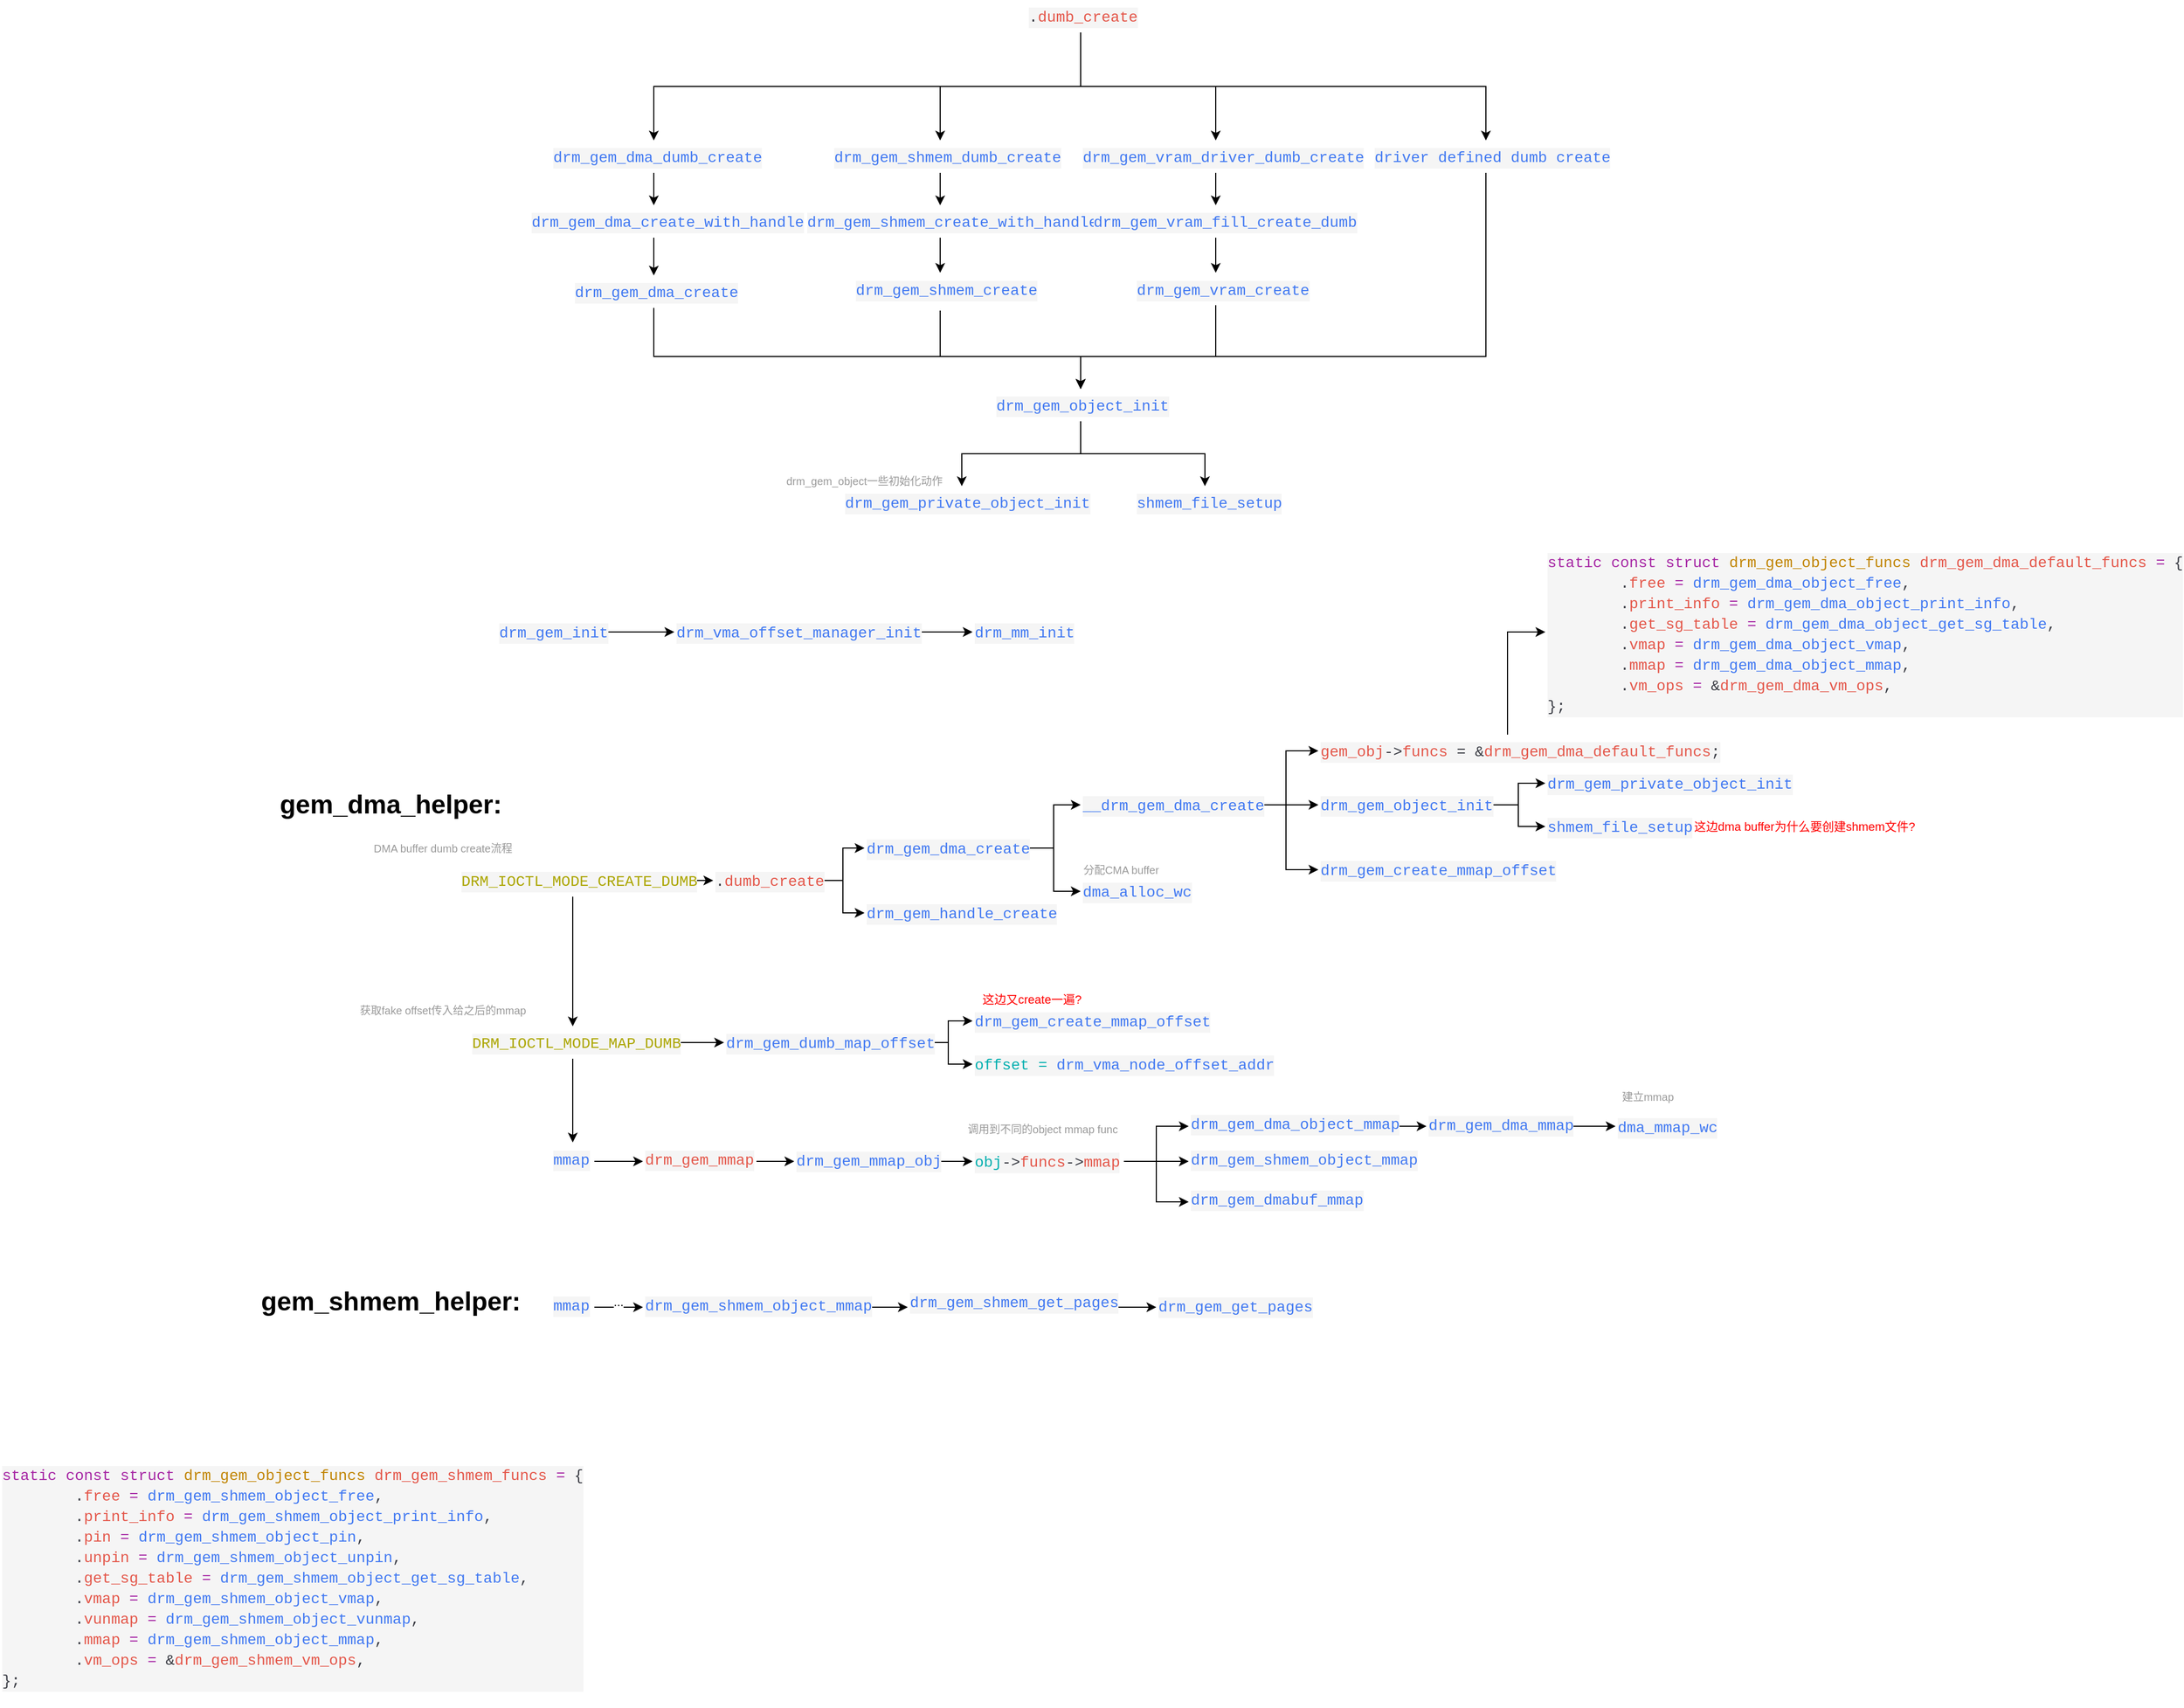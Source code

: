 <mxfile version="25.0.3">
  <diagram name="Page-1" id="AEgjjvO949h8U1DsjeQs">
    <mxGraphModel dx="2079" dy="1802" grid="1" gridSize="10" guides="1" tooltips="1" connect="1" arrows="1" fold="1" page="1" pageScale="1" pageWidth="827" pageHeight="1169" math="0" shadow="0">
      <root>
        <mxCell id="0" />
        <mxCell id="1" parent="0" />
        <mxCell id="wKVGD-c93seen6UMFnr9-6" style="edgeStyle=orthogonalEdgeStyle;rounded=0;orthogonalLoop=1;jettySize=auto;html=1;exitX=0.5;exitY=1;exitDx=0;exitDy=0;entryX=0.5;entryY=0;entryDx=0;entryDy=0;" parent="1" source="wKVGD-c93seen6UMFnr9-2" target="wKVGD-c93seen6UMFnr9-4" edge="1">
          <mxGeometry relative="1" as="geometry" />
        </mxCell>
        <mxCell id="wKVGD-c93seen6UMFnr9-8" style="edgeStyle=orthogonalEdgeStyle;rounded=0;orthogonalLoop=1;jettySize=auto;html=1;exitX=0.5;exitY=1;exitDx=0;exitDy=0;entryX=0.5;entryY=0;entryDx=0;entryDy=0;" parent="1" source="wKVGD-c93seen6UMFnr9-2" target="wKVGD-c93seen6UMFnr9-7" edge="1">
          <mxGeometry relative="1" as="geometry" />
        </mxCell>
        <mxCell id="wKVGD-c93seen6UMFnr9-2" value="&lt;div style=&quot;color: #383a42;background-color: #f5f5f5;font-family: Consolas, &#39;Courier New&#39;, monospace;font-weight: normal;font-size: 14px;line-height: 19px;white-space: pre;&quot;&gt;&lt;div&gt;&lt;span style=&quot;color: #4078f2;&quot;&gt;drm_gem_object_init&lt;/span&gt;&lt;/div&gt;&lt;/div&gt;" style="text;whiteSpace=wrap;html=1;" parent="1" vertex="1">
          <mxGeometry x="510" y="-150" width="160" height="30" as="geometry" />
        </mxCell>
        <mxCell id="wKVGD-c93seen6UMFnr9-4" value="&lt;div style=&quot;color: #383a42;background-color: #f5f5f5;font-family: Consolas, &#39;Courier New&#39;, monospace;font-weight: normal;font-size: 14px;line-height: 19px;white-space: pre;&quot;&gt;&lt;div&gt;&lt;span style=&quot;color: #4078f2;&quot;&gt;drm_gem_private_object_init&lt;/span&gt;&lt;/div&gt;&lt;/div&gt;" style="text;whiteSpace=wrap;html=1;" parent="1" vertex="1">
          <mxGeometry x="370" y="-60" width="220" height="30" as="geometry" />
        </mxCell>
        <mxCell id="wKVGD-c93seen6UMFnr9-5" value="&lt;font color=&quot;#999999&quot; style=&quot;font-size: 10px;&quot;&gt;drm_gem_object一些初始化动作&lt;/font&gt;" style="text;html=1;align=center;verticalAlign=middle;whiteSpace=wrap;rounded=0;" parent="1" vertex="1">
          <mxGeometry x="300" y="-80" width="180" height="30" as="geometry" />
        </mxCell>
        <mxCell id="wKVGD-c93seen6UMFnr9-7" value="&lt;div style=&quot;color: #383a42;background-color: #f5f5f5;font-family: Consolas, &#39;Courier New&#39;, monospace;font-weight: normal;font-size: 14px;line-height: 19px;white-space: pre;&quot;&gt;&lt;div&gt;&lt;span style=&quot;color: #4078f2;&quot;&gt;shmem_file_setup&lt;/span&gt;&lt;/div&gt;&lt;/div&gt;" style="text;whiteSpace=wrap;html=1;" parent="1" vertex="1">
          <mxGeometry x="640" y="-60" width="130" height="30" as="geometry" />
        </mxCell>
        <mxCell id="wKVGD-c93seen6UMFnr9-26" style="edgeStyle=orthogonalEdgeStyle;rounded=0;orthogonalLoop=1;jettySize=auto;html=1;exitX=0.5;exitY=1;exitDx=0;exitDy=0;entryX=0.5;entryY=0;entryDx=0;entryDy=0;" parent="1" source="wKVGD-c93seen6UMFnr9-9" target="wKVGD-c93seen6UMFnr9-10" edge="1">
          <mxGeometry relative="1" as="geometry" />
        </mxCell>
        <mxCell id="wKVGD-c93seen6UMFnr9-51" style="edgeStyle=orthogonalEdgeStyle;rounded=0;orthogonalLoop=1;jettySize=auto;html=1;exitX=0.5;exitY=1;exitDx=0;exitDy=0;entryX=0.5;entryY=0;entryDx=0;entryDy=0;" parent="1" source="wKVGD-c93seen6UMFnr9-9" target="wKVGD-c93seen6UMFnr9-49" edge="1">
          <mxGeometry relative="1" as="geometry" />
        </mxCell>
        <mxCell id="wKVGD-c93seen6UMFnr9-57" style="edgeStyle=orthogonalEdgeStyle;rounded=0;orthogonalLoop=1;jettySize=auto;html=1;exitX=0.5;exitY=1;exitDx=0;exitDy=0;entryX=0.5;entryY=0;entryDx=0;entryDy=0;" parent="1" source="wKVGD-c93seen6UMFnr9-9" target="wKVGD-c93seen6UMFnr9-53" edge="1">
          <mxGeometry relative="1" as="geometry" />
        </mxCell>
        <mxCell id="wKVGD-c93seen6UMFnr9-58" style="edgeStyle=orthogonalEdgeStyle;rounded=0;orthogonalLoop=1;jettySize=auto;html=1;exitX=0.5;exitY=1;exitDx=0;exitDy=0;entryX=0.5;entryY=0;entryDx=0;entryDy=0;" parent="1" source="wKVGD-c93seen6UMFnr9-9" target="wKVGD-c93seen6UMFnr9-36" edge="1">
          <mxGeometry relative="1" as="geometry" />
        </mxCell>
        <mxCell id="wKVGD-c93seen6UMFnr9-9" value="&lt;div style=&quot;color: #383a42;background-color: #f5f5f5;font-family: Consolas, &#39;Courier New&#39;, monospace;font-weight: normal;font-size: 14px;line-height: 19px;white-space: pre;&quot;&gt;&lt;div style=&quot;line-height: 19px;&quot;&gt;.&lt;span style=&quot;color: #e45649;&quot;&gt;dumb_create&lt;/span&gt;&lt;/div&gt;&lt;/div&gt;" style="text;whiteSpace=wrap;html=1;" parent="1" vertex="1">
          <mxGeometry x="540" y="-510" width="100" height="30" as="geometry" />
        </mxCell>
        <mxCell id="wKVGD-c93seen6UMFnr9-44" value="" style="edgeStyle=orthogonalEdgeStyle;rounded=0;orthogonalLoop=1;jettySize=auto;html=1;" parent="1" source="wKVGD-c93seen6UMFnr9-10" target="wKVGD-c93seen6UMFnr9-14" edge="1">
          <mxGeometry relative="1" as="geometry" />
        </mxCell>
        <mxCell id="wKVGD-c93seen6UMFnr9-10" value="&lt;div style=&quot;color: #383a42;background-color: #f5f5f5;font-family: Consolas, &#39;Courier New&#39;, monospace;font-weight: normal;font-size: 14px;line-height: 19px;white-space: pre;&quot;&gt;&lt;div style=&quot;line-height: 19px;&quot;&gt;&lt;span style=&quot;color: #4078f2;&quot;&gt;drm_gem_dma_dumb_create&lt;/span&gt;&lt;/div&gt;&lt;/div&gt;" style="text;whiteSpace=wrap;html=1;" parent="1" vertex="1">
          <mxGeometry x="100" y="-380" width="190" height="30" as="geometry" />
        </mxCell>
        <mxCell id="wKVGD-c93seen6UMFnr9-65" style="edgeStyle=orthogonalEdgeStyle;rounded=0;orthogonalLoop=1;jettySize=auto;html=1;exitX=0.5;exitY=1;exitDx=0;exitDy=0;entryX=0.5;entryY=0;entryDx=0;entryDy=0;" parent="1" source="wKVGD-c93seen6UMFnr9-12" target="wKVGD-c93seen6UMFnr9-2" edge="1">
          <mxGeometry relative="1" as="geometry">
            <Array as="points">
              <mxPoint x="195" y="-180" />
              <mxPoint x="590" y="-180" />
            </Array>
          </mxGeometry>
        </mxCell>
        <mxCell id="wKVGD-c93seen6UMFnr9-12" value="&lt;div style=&quot;color: #383a42;background-color: #f5f5f5;font-family: Consolas, &#39;Courier New&#39;, monospace;font-weight: normal;font-size: 14px;line-height: 19px;white-space: pre;&quot;&gt;&lt;div&gt;&lt;span style=&quot;color: #4078f2;&quot;&gt;drm_gem_dma_create&lt;/span&gt;&lt;/div&gt;&lt;/div&gt;" style="text;whiteSpace=wrap;html=1;" parent="1" vertex="1">
          <mxGeometry x="120" y="-255" width="150" height="30" as="geometry" />
        </mxCell>
        <mxCell id="wKVGD-c93seen6UMFnr9-15" style="edgeStyle=orthogonalEdgeStyle;rounded=0;orthogonalLoop=1;jettySize=auto;html=1;exitX=0.5;exitY=1;exitDx=0;exitDy=0;entryX=0.5;entryY=0;entryDx=0;entryDy=0;" parent="1" source="wKVGD-c93seen6UMFnr9-14" target="wKVGD-c93seen6UMFnr9-12" edge="1">
          <mxGeometry relative="1" as="geometry" />
        </mxCell>
        <mxCell id="wKVGD-c93seen6UMFnr9-14" value="&lt;div style=&quot;color: #383a42;background-color: #f5f5f5;font-family: Consolas, &#39;Courier New&#39;, monospace;font-weight: normal;font-size: 14px;line-height: 19px;white-space: pre;&quot;&gt;&lt;div&gt;&lt;span style=&quot;color: #4078f2;&quot;&gt;drm_gem_dma_create_with_handle&lt;/span&gt;&lt;/div&gt;&lt;/div&gt;" style="text;whiteSpace=wrap;html=1;" parent="1" vertex="1">
          <mxGeometry x="80" y="-320" width="230" height="30" as="geometry" />
        </mxCell>
        <mxCell id="wKVGD-c93seen6UMFnr9-64" style="edgeStyle=orthogonalEdgeStyle;rounded=0;orthogonalLoop=1;jettySize=auto;html=1;exitX=0.5;exitY=1;exitDx=0;exitDy=0;entryX=0.5;entryY=0;entryDx=0;entryDy=0;" parent="1" source="wKVGD-c93seen6UMFnr9-31" target="wKVGD-c93seen6UMFnr9-2" edge="1">
          <mxGeometry relative="1" as="geometry">
            <Array as="points">
              <mxPoint x="715" y="-180" />
              <mxPoint x="590" y="-180" />
            </Array>
          </mxGeometry>
        </mxCell>
        <mxCell id="wKVGD-c93seen6UMFnr9-31" value="&lt;div style=&quot;color: #383a42;background-color: #f5f5f5;font-family: Consolas, &#39;Courier New&#39;, monospace;font-weight: normal;font-size: 14px;line-height: 19px;white-space: pre;&quot;&gt;&lt;div&gt;&lt;span style=&quot;color: #4078f2;&quot;&gt;drm_gem_vram_create&lt;/span&gt;&lt;/div&gt;&lt;/div&gt;" style="text;whiteSpace=wrap;html=1;" parent="1" vertex="1">
          <mxGeometry x="640" y="-257.5" width="150" height="30" as="geometry" />
        </mxCell>
        <mxCell id="wKVGD-c93seen6UMFnr9-37" style="edgeStyle=orthogonalEdgeStyle;rounded=0;orthogonalLoop=1;jettySize=auto;html=1;exitX=0.5;exitY=1;exitDx=0;exitDy=0;entryX=0.5;entryY=0;entryDx=0;entryDy=0;" parent="1" source="wKVGD-c93seen6UMFnr9-36" target="wKVGD-c93seen6UMFnr9-2" edge="1">
          <mxGeometry relative="1" as="geometry">
            <Array as="points">
              <mxPoint x="965" y="-180" />
              <mxPoint x="590" y="-180" />
              <mxPoint x="590" y="-150" />
            </Array>
          </mxGeometry>
        </mxCell>
        <mxCell id="wKVGD-c93seen6UMFnr9-36" value="&lt;div style=&quot;color: #383a42;background-color: #f5f5f5;font-family: Consolas, &#39;Courier New&#39;, monospace;font-weight: normal;font-size: 14px;line-height: 19px;white-space: pre;&quot;&gt;&lt;div&gt;&lt;span style=&quot;color: #4078f2;&quot;&gt;driver defined dumb create&lt;/span&gt;&lt;/div&gt;&lt;/div&gt;" style="text;whiteSpace=wrap;html=1;" parent="1" vertex="1">
          <mxGeometry x="860" y="-380" width="210" height="30" as="geometry" />
        </mxCell>
        <mxCell id="wKVGD-c93seen6UMFnr9-61" style="edgeStyle=orthogonalEdgeStyle;rounded=0;orthogonalLoop=1;jettySize=auto;html=1;exitX=0.5;exitY=1;exitDx=0;exitDy=0;entryX=0.5;entryY=0;entryDx=0;entryDy=0;" parent="1" source="wKVGD-c93seen6UMFnr9-38" target="wKVGD-c93seen6UMFnr9-2" edge="1">
          <mxGeometry relative="1" as="geometry">
            <Array as="points">
              <mxPoint x="460" y="-180" />
              <mxPoint x="590" y="-180" />
            </Array>
          </mxGeometry>
        </mxCell>
        <mxCell id="wKVGD-c93seen6UMFnr9-38" value="&lt;div style=&quot;color: #383a42;background-color: #f5f5f5;font-family: Consolas, &#39;Courier New&#39;, monospace;font-weight: normal;font-size: 14px;line-height: 19px;white-space: pre;&quot;&gt;&lt;div&gt;&lt;span style=&quot;color: #4078f2;&quot;&gt;drm_gem_shmem_create&lt;/span&gt;&lt;/div&gt;&lt;/div&gt;" style="text;whiteSpace=wrap;html=1;" parent="1" vertex="1">
          <mxGeometry x="380" y="-257.5" width="160" height="35" as="geometry" />
        </mxCell>
        <mxCell id="wKVGD-c93seen6UMFnr9-45" value="" style="edgeStyle=orthogonalEdgeStyle;rounded=0;orthogonalLoop=1;jettySize=auto;html=1;" parent="1" source="wKVGD-c93seen6UMFnr9-40" target="wKVGD-c93seen6UMFnr9-38" edge="1">
          <mxGeometry relative="1" as="geometry" />
        </mxCell>
        <mxCell id="wKVGD-c93seen6UMFnr9-40" value="&lt;div style=&quot;color: #383a42;background-color: #f5f5f5;font-family: Consolas, &#39;Courier New&#39;, monospace;font-weight: normal;font-size: 14px;line-height: 19px;white-space: pre;&quot;&gt;&lt;div&gt;&lt;span style=&quot;color: #4078f2;&quot;&gt;drm_gem_shmem_create_with_handle&lt;/span&gt;&lt;/div&gt;&lt;/div&gt;" style="text;whiteSpace=wrap;html=1;" parent="1" vertex="1">
          <mxGeometry x="335" y="-320" width="250" height="30" as="geometry" />
        </mxCell>
        <mxCell id="wKVGD-c93seen6UMFnr9-50" value="" style="edgeStyle=orthogonalEdgeStyle;rounded=0;orthogonalLoop=1;jettySize=auto;html=1;" parent="1" source="wKVGD-c93seen6UMFnr9-49" target="wKVGD-c93seen6UMFnr9-40" edge="1">
          <mxGeometry relative="1" as="geometry" />
        </mxCell>
        <mxCell id="wKVGD-c93seen6UMFnr9-49" value="&lt;div style=&quot;color: #383a42;background-color: #f5f5f5;font-family: Consolas, &#39;Courier New&#39;, monospace;font-weight: normal;font-size: 14px;line-height: 19px;white-space: pre;&quot;&gt;&lt;div&gt;&lt;span style=&quot;color: #4078f2;&quot;&gt;drm_gem_shmem_dumb_create&lt;/span&gt;&lt;/div&gt;&lt;/div&gt;" style="text;whiteSpace=wrap;html=1;" parent="1" vertex="1">
          <mxGeometry x="360" y="-380" width="200" height="30" as="geometry" />
        </mxCell>
        <mxCell id="wKVGD-c93seen6UMFnr9-54" style="edgeStyle=orthogonalEdgeStyle;rounded=0;orthogonalLoop=1;jettySize=auto;html=1;exitX=0.5;exitY=1;exitDx=0;exitDy=0;entryX=0.5;entryY=0;entryDx=0;entryDy=0;" parent="1" source="wKVGD-c93seen6UMFnr9-52" target="wKVGD-c93seen6UMFnr9-31" edge="1">
          <mxGeometry relative="1" as="geometry" />
        </mxCell>
        <mxCell id="wKVGD-c93seen6UMFnr9-52" value="&lt;div style=&quot;color: #383a42;background-color: #f5f5f5;font-family: Consolas, &#39;Courier New&#39;, monospace;font-weight: normal;font-size: 14px;line-height: 19px;white-space: pre;&quot;&gt;&lt;div&gt;&lt;span style=&quot;color: #4078f2;&quot;&gt;drm_gem_vram_fill_create_dumb&lt;/span&gt;&lt;/div&gt;&lt;/div&gt;" style="text;whiteSpace=wrap;html=1;" parent="1" vertex="1">
          <mxGeometry x="600" y="-320" width="230" height="30" as="geometry" />
        </mxCell>
        <mxCell id="wKVGD-c93seen6UMFnr9-56" value="" style="edgeStyle=orthogonalEdgeStyle;rounded=0;orthogonalLoop=1;jettySize=auto;html=1;" parent="1" source="wKVGD-c93seen6UMFnr9-53" target="wKVGD-c93seen6UMFnr9-52" edge="1">
          <mxGeometry relative="1" as="geometry" />
        </mxCell>
        <mxCell id="wKVGD-c93seen6UMFnr9-53" value="&lt;div style=&quot;color: #383a42;background-color: #f5f5f5;font-family: Consolas, &#39;Courier New&#39;, monospace;font-weight: normal;font-size: 14px;line-height: 19px;white-space: pre;&quot;&gt;&lt;div&gt;&lt;span style=&quot;color: #4078f2;&quot;&gt;drm_gem_vram_driver_dumb_create&lt;/span&gt;&lt;/div&gt;&lt;/div&gt;" style="text;whiteSpace=wrap;html=1;" parent="1" vertex="1">
          <mxGeometry x="590" y="-380" width="250" height="30" as="geometry" />
        </mxCell>
        <mxCell id="eWLAhaIdttEymazcUADF-34" style="edgeStyle=orthogonalEdgeStyle;rounded=0;orthogonalLoop=1;jettySize=auto;html=1;exitX=1;exitY=0.5;exitDx=0;exitDy=0;entryX=0;entryY=0.5;entryDx=0;entryDy=0;" parent="1" source="wKVGD-c93seen6UMFnr9-66" target="wKVGD-c93seen6UMFnr9-67" edge="1">
          <mxGeometry relative="1" as="geometry" />
        </mxCell>
        <mxCell id="eWLAhaIdttEymazcUADF-35" style="edgeStyle=orthogonalEdgeStyle;rounded=0;orthogonalLoop=1;jettySize=auto;html=1;exitX=1;exitY=0.5;exitDx=0;exitDy=0;entryX=0;entryY=0.5;entryDx=0;entryDy=0;" parent="1" source="wKVGD-c93seen6UMFnr9-66" target="eWLAhaIdttEymazcUADF-23" edge="1">
          <mxGeometry relative="1" as="geometry" />
        </mxCell>
        <mxCell id="wKVGD-c93seen6UMFnr9-66" value="&lt;div style=&quot;color: #383a42;background-color: #f5f5f5;font-family: Consolas, &#39;Courier New&#39;, monospace;font-weight: normal;font-size: 14px;line-height: 19px;white-space: pre;&quot;&gt;&lt;div&gt;&lt;span style=&quot;color: #4078f2;&quot;&gt;drm_gem_dma_create&lt;/span&gt;&lt;/div&gt;&lt;/div&gt;" style="text;whiteSpace=wrap;html=1;" parent="1" vertex="1">
          <mxGeometry x="390" y="260" width="150" height="30" as="geometry" />
        </mxCell>
        <mxCell id="eWLAhaIdttEymazcUADF-36" style="edgeStyle=orthogonalEdgeStyle;rounded=0;orthogonalLoop=1;jettySize=auto;html=1;exitX=1;exitY=0.5;exitDx=0;exitDy=0;entryX=0;entryY=0.5;entryDx=0;entryDy=0;" parent="1" source="wKVGD-c93seen6UMFnr9-67" target="wKVGD-c93seen6UMFnr9-72" edge="1">
          <mxGeometry relative="1" as="geometry" />
        </mxCell>
        <mxCell id="eWLAhaIdttEymazcUADF-37" style="edgeStyle=orthogonalEdgeStyle;rounded=0;orthogonalLoop=1;jettySize=auto;html=1;exitX=1;exitY=0.5;exitDx=0;exitDy=0;entryX=0;entryY=0.5;entryDx=0;entryDy=0;" parent="1" source="wKVGD-c93seen6UMFnr9-67" target="wKVGD-c93seen6UMFnr9-71" edge="1">
          <mxGeometry relative="1" as="geometry" />
        </mxCell>
        <mxCell id="eWLAhaIdttEymazcUADF-38" style="edgeStyle=orthogonalEdgeStyle;rounded=0;orthogonalLoop=1;jettySize=auto;html=1;exitX=1;exitY=0.5;exitDx=0;exitDy=0;entryX=0;entryY=0.5;entryDx=0;entryDy=0;" parent="1" source="wKVGD-c93seen6UMFnr9-67" target="eWLAhaIdttEymazcUADF-27" edge="1">
          <mxGeometry relative="1" as="geometry" />
        </mxCell>
        <mxCell id="wKVGD-c93seen6UMFnr9-67" value="&lt;div style=&quot;color: #383a42;background-color: #f5f5f5;font-family: Consolas, &#39;Courier New&#39;, monospace;font-weight: normal;font-size: 14px;line-height: 19px;white-space: pre;&quot;&gt;&lt;div&gt;&lt;span style=&quot;color: #4078f2;&quot;&gt;__drm_gem_dma_create&lt;/span&gt;&lt;/div&gt;&lt;/div&gt;" style="text;whiteSpace=wrap;html=1;" parent="1" vertex="1">
          <mxGeometry x="590" y="220" width="160" height="30" as="geometry" />
        </mxCell>
        <mxCell id="eWLAhaIdttEymazcUADF-47" style="edgeStyle=orthogonalEdgeStyle;rounded=0;orthogonalLoop=1;jettySize=auto;html=1;exitX=1;exitY=0.5;exitDx=0;exitDy=0;entryX=0;entryY=0.5;entryDx=0;entryDy=0;" parent="1" source="wKVGD-c93seen6UMFnr9-71" target="eWLAhaIdttEymazcUADF-46" edge="1">
          <mxGeometry relative="1" as="geometry" />
        </mxCell>
        <mxCell id="eWLAhaIdttEymazcUADF-49" style="edgeStyle=orthogonalEdgeStyle;rounded=0;orthogonalLoop=1;jettySize=auto;html=1;exitX=1;exitY=0.5;exitDx=0;exitDy=0;entryX=0;entryY=0.5;entryDx=0;entryDy=0;" parent="1" source="wKVGD-c93seen6UMFnr9-71" target="eWLAhaIdttEymazcUADF-48" edge="1">
          <mxGeometry relative="1" as="geometry" />
        </mxCell>
        <mxCell id="wKVGD-c93seen6UMFnr9-71" value="&lt;div style=&quot;color: #383a42;background-color: #f5f5f5;font-family: Consolas, &#39;Courier New&#39;, monospace;font-weight: normal;font-size: 14px;line-height: 19px;white-space: pre;&quot;&gt;&lt;div&gt;&lt;span style=&quot;color: #4078f2;&quot;&gt;drm_gem_object_init&lt;/span&gt;&lt;/div&gt;&lt;/div&gt;" style="text;whiteSpace=wrap;html=1;" parent="1" vertex="1">
          <mxGeometry x="810" y="220" width="160" height="30" as="geometry" />
        </mxCell>
        <mxCell id="eWLAhaIdttEymazcUADF-52" style="edgeStyle=orthogonalEdgeStyle;rounded=0;orthogonalLoop=1;jettySize=auto;html=1;exitX=0.5;exitY=0;exitDx=0;exitDy=0;entryX=0;entryY=0.5;entryDx=0;entryDy=0;" parent="1" source="wKVGD-c93seen6UMFnr9-72" target="eWLAhaIdttEymazcUADF-51" edge="1">
          <mxGeometry relative="1" as="geometry" />
        </mxCell>
        <mxCell id="wKVGD-c93seen6UMFnr9-72" value="&lt;div style=&quot;color: #383a42;background-color: #f5f5f5;font-family: Consolas, &#39;Courier New&#39;, monospace;font-weight: normal;font-size: 14px;line-height: 19px;white-space: pre;&quot;&gt;&lt;div&gt;&lt;span style=&quot;color: #e45649;&quot;&gt;gem_obj&lt;/span&gt;&lt;span style=&quot;color: #383a42;&quot;&gt;-&amp;gt;&lt;/span&gt;&lt;span style=&quot;color: #e45649;&quot;&gt;funcs&lt;/span&gt;&lt;span style=&quot;color: #383a42;&quot;&gt; &lt;/span&gt;&lt;span style=&quot;color: #383a42;&quot;&gt;=&lt;/span&gt;&lt;span style=&quot;color: #383a42;&quot;&gt; &lt;/span&gt;&lt;span style=&quot;color: #383a42;&quot;&gt;&amp;amp;&lt;/span&gt;&lt;span style=&quot;color: #e45649;&quot;&gt;drm_gem_dma_default_funcs&lt;/span&gt;&lt;span style=&quot;color: #383a42;&quot;&gt;;&lt;/span&gt;&lt;/div&gt;&lt;/div&gt;" style="text;whiteSpace=wrap;html=1;" parent="1" vertex="1">
          <mxGeometry x="810" y="170" width="350" height="30" as="geometry" />
        </mxCell>
        <mxCell id="eWLAhaIdttEymazcUADF-31" value="" style="edgeStyle=orthogonalEdgeStyle;rounded=0;orthogonalLoop=1;jettySize=auto;html=1;" parent="1" source="eWLAhaIdttEymazcUADF-16" target="eWLAhaIdttEymazcUADF-17" edge="1">
          <mxGeometry relative="1" as="geometry" />
        </mxCell>
        <mxCell id="eWLAhaIdttEymazcUADF-40" style="edgeStyle=orthogonalEdgeStyle;rounded=0;orthogonalLoop=1;jettySize=auto;html=1;entryX=0.5;entryY=0;entryDx=0;entryDy=0;" parent="1" source="eWLAhaIdttEymazcUADF-16" target="eWLAhaIdttEymazcUADF-39" edge="1">
          <mxGeometry relative="1" as="geometry" />
        </mxCell>
        <mxCell id="eWLAhaIdttEymazcUADF-16" value="&lt;div style=&quot;color: #383a42;background-color: #f5f5f5;font-family: Consolas, &#39;Courier New&#39;, monospace;font-weight: normal;font-size: 14px;line-height: 19px;white-space: pre;&quot;&gt;&lt;div&gt;&lt;span style=&quot;color: #aca600;&quot;&gt;DRM_IOCTL_MODE_CREATE_DUMB&lt;/span&gt;&lt;/div&gt;&lt;/div&gt;" style="text;whiteSpace=wrap;html=1;" parent="1" vertex="1">
          <mxGeometry x="15" y="290" width="210" height="30" as="geometry" />
        </mxCell>
        <mxCell id="eWLAhaIdttEymazcUADF-32" value="" style="edgeStyle=orthogonalEdgeStyle;rounded=0;orthogonalLoop=1;jettySize=auto;html=1;" parent="1" source="eWLAhaIdttEymazcUADF-17" target="wKVGD-c93seen6UMFnr9-66" edge="1">
          <mxGeometry relative="1" as="geometry" />
        </mxCell>
        <mxCell id="eWLAhaIdttEymazcUADF-101" style="edgeStyle=orthogonalEdgeStyle;rounded=0;orthogonalLoop=1;jettySize=auto;html=1;exitX=1;exitY=0.5;exitDx=0;exitDy=0;entryX=0;entryY=0.5;entryDx=0;entryDy=0;" parent="1" source="eWLAhaIdttEymazcUADF-17" target="eWLAhaIdttEymazcUADF-100" edge="1">
          <mxGeometry relative="1" as="geometry" />
        </mxCell>
        <mxCell id="eWLAhaIdttEymazcUADF-17" value="&lt;div style=&quot;color: #383a42;background-color: #f5f5f5;font-family: Consolas, &#39;Courier New&#39;, monospace;font-weight: normal;font-size: 14px;line-height: 19px;white-space: pre;&quot;&gt;&lt;div style=&quot;line-height: 19px;&quot;&gt;.&lt;span style=&quot;color: #e45649;&quot;&gt;dumb_create&lt;/span&gt;&lt;/div&gt;&lt;/div&gt;" style="text;whiteSpace=wrap;html=1;" parent="1" vertex="1">
          <mxGeometry x="250" y="290" width="100" height="30" as="geometry" />
        </mxCell>
        <mxCell id="eWLAhaIdttEymazcUADF-21" value="&lt;font color=&quot;#999999&quot;&gt;&lt;span style=&quot;font-size: 10px;&quot;&gt;DMA buffer dumb create流程&lt;/span&gt;&lt;/font&gt;" style="text;html=1;align=center;verticalAlign=middle;whiteSpace=wrap;rounded=0;" parent="1" vertex="1">
          <mxGeometry x="-90" y="260" width="180" height="30" as="geometry" />
        </mxCell>
        <mxCell id="eWLAhaIdttEymazcUADF-23" value="&lt;div style=&quot;color: #383a42;background-color: #f5f5f5;font-family: Consolas, &#39;Courier New&#39;, monospace;font-weight: normal;font-size: 14px;line-height: 19px;white-space: pre;&quot;&gt;&lt;div&gt;&lt;span style=&quot;color: #4078f2;&quot;&gt;dma_alloc_wc&lt;/span&gt;&lt;/div&gt;&lt;/div&gt;" style="text;whiteSpace=wrap;html=1;" parent="1" vertex="1">
          <mxGeometry x="590" y="300" width="100" height="30" as="geometry" />
        </mxCell>
        <mxCell id="eWLAhaIdttEymazcUADF-27" value="&lt;div style=&quot;color: #383a42;background-color: #f5f5f5;font-family: Consolas, &#39;Courier New&#39;, monospace;font-weight: normal;font-size: 14px;line-height: 19px;white-space: pre;&quot;&gt;&lt;div&gt;&lt;span style=&quot;color: #4078f2;&quot;&gt;drm_gem_create_mmap_offset&lt;/span&gt;&lt;/div&gt;&lt;/div&gt;" style="text;whiteSpace=wrap;html=1;" parent="1" vertex="1">
          <mxGeometry x="810" y="280" width="210" height="30" as="geometry" />
        </mxCell>
        <mxCell id="eWLAhaIdttEymazcUADF-45" value="" style="edgeStyle=orthogonalEdgeStyle;rounded=0;orthogonalLoop=1;jettySize=auto;html=1;" parent="1" source="eWLAhaIdttEymazcUADF-39" target="eWLAhaIdttEymazcUADF-41" edge="1">
          <mxGeometry relative="1" as="geometry" />
        </mxCell>
        <mxCell id="eWLAhaIdttEymazcUADF-69" value="" style="edgeStyle=orthogonalEdgeStyle;rounded=0;orthogonalLoop=1;jettySize=auto;html=1;" parent="1" source="eWLAhaIdttEymazcUADF-39" target="eWLAhaIdttEymazcUADF-67" edge="1">
          <mxGeometry relative="1" as="geometry" />
        </mxCell>
        <mxCell id="eWLAhaIdttEymazcUADF-39" value="&lt;div style=&quot;color: #383a42;background-color: #f5f5f5;font-family: Consolas, &#39;Courier New&#39;, monospace;font-weight: normal;font-size: 14px;line-height: 19px;white-space: pre;&quot;&gt;&lt;div&gt;&lt;span style=&quot;color: #aca600;&quot;&gt;DRM_IOCTL_MODE_MAP_DUMB&lt;/span&gt;&lt;/div&gt;&lt;/div&gt;" style="text;whiteSpace=wrap;html=1;" parent="1" vertex="1">
          <mxGeometry x="25" y="440" width="190" height="30" as="geometry" />
        </mxCell>
        <mxCell id="eWLAhaIdttEymazcUADF-63" value="" style="edgeStyle=orthogonalEdgeStyle;rounded=0;orthogonalLoop=1;jettySize=auto;html=1;" parent="1" source="eWLAhaIdttEymazcUADF-41" target="eWLAhaIdttEymazcUADF-60" edge="1">
          <mxGeometry relative="1" as="geometry" />
        </mxCell>
        <mxCell id="eWLAhaIdttEymazcUADF-66" style="edgeStyle=orthogonalEdgeStyle;rounded=0;orthogonalLoop=1;jettySize=auto;html=1;exitX=1;exitY=0.5;exitDx=0;exitDy=0;entryX=0;entryY=0.5;entryDx=0;entryDy=0;" parent="1" source="eWLAhaIdttEymazcUADF-41" target="eWLAhaIdttEymazcUADF-65" edge="1">
          <mxGeometry relative="1" as="geometry" />
        </mxCell>
        <mxCell id="eWLAhaIdttEymazcUADF-41" value="&lt;div style=&quot;color: #383a42;background-color: #f5f5f5;font-family: Consolas, &#39;Courier New&#39;, monospace;font-weight: normal;font-size: 14px;line-height: 19px;white-space: pre;&quot;&gt;&lt;div&gt;&lt;span style=&quot;color: #4078f2;&quot;&gt;drm_gem_dumb_map_offset&lt;/span&gt;&lt;/div&gt;&lt;/div&gt;" style="text;whiteSpace=wrap;html=1;" parent="1" vertex="1">
          <mxGeometry x="260" y="440" width="185" height="30" as="geometry" />
        </mxCell>
        <mxCell id="eWLAhaIdttEymazcUADF-46" value="&lt;div style=&quot;color: #383a42;background-color: #f5f5f5;font-family: Consolas, &#39;Courier New&#39;, monospace;font-weight: normal;font-size: 14px;line-height: 19px;white-space: pre;&quot;&gt;&lt;div&gt;&lt;span style=&quot;color: #4078f2;&quot;&gt;drm_gem_private_object_init&lt;/span&gt;&lt;/div&gt;&lt;/div&gt;" style="text;whiteSpace=wrap;html=1;" parent="1" vertex="1">
          <mxGeometry x="1020" y="200" width="220" height="30" as="geometry" />
        </mxCell>
        <mxCell id="eWLAhaIdttEymazcUADF-48" value="&lt;div style=&quot;color: #383a42;background-color: #f5f5f5;font-family: Consolas, &#39;Courier New&#39;, monospace;font-weight: normal;font-size: 14px;line-height: 19px;white-space: pre;&quot;&gt;&lt;div&gt;&lt;span style=&quot;color: #4078f2;&quot;&gt;shmem_file_setup&lt;/span&gt;&lt;/div&gt;&lt;/div&gt;" style="text;whiteSpace=wrap;html=1;" parent="1" vertex="1">
          <mxGeometry x="1020" y="240" width="130" height="30" as="geometry" />
        </mxCell>
        <mxCell id="eWLAhaIdttEymazcUADF-50" value="&lt;font color=&quot;#ff0000&quot; style=&quot;font-size: 11px;&quot;&gt;这边dma buffer为什么要创建shmem文件?&lt;/font&gt;" style="text;html=1;align=center;verticalAlign=middle;whiteSpace=wrap;rounded=0;" parent="1" vertex="1">
          <mxGeometry x="1150" y="240" width="220" height="30" as="geometry" />
        </mxCell>
        <mxCell id="eWLAhaIdttEymazcUADF-51" value="&lt;div style=&quot;color: #383a42;background-color: #f5f5f5;font-family: Consolas, &#39;Courier New&#39;, monospace;font-weight: normal;font-size: 14px;line-height: 19px;white-space: pre;&quot;&gt;&lt;div&gt;&lt;span style=&quot;color: #a626a4;&quot;&gt;static&lt;/span&gt;&lt;span style=&quot;color: #383a42;&quot;&gt; &lt;/span&gt;&lt;span style=&quot;color: #a626a4;&quot;&gt;const&lt;/span&gt;&lt;span style=&quot;color: #383a42;&quot;&gt; &lt;/span&gt;&lt;span style=&quot;color: #a626a4;&quot;&gt;struct&lt;/span&gt;&lt;span style=&quot;color: #383a42;&quot;&gt; &lt;/span&gt;&lt;span style=&quot;color: #c18401;&quot;&gt;drm_gem_object_funcs&lt;/span&gt;&lt;span style=&quot;color: #383a42;&quot;&gt; &lt;/span&gt;&lt;span style=&quot;color: #e45649;&quot;&gt;drm_gem_dma_default_funcs&lt;/span&gt;&lt;span style=&quot;color: #383a42;&quot;&gt; &lt;/span&gt;&lt;span style=&quot;color: #a626a4;&quot;&gt;=&lt;/span&gt;&lt;span style=&quot;color: #383a42;&quot;&gt; {&lt;/span&gt;&lt;/div&gt;&lt;div&gt;&lt;span style=&quot;color: #383a42;&quot;&gt;&amp;nbsp; &amp;nbsp; &amp;nbsp; &amp;nbsp; .&lt;/span&gt;&lt;span style=&quot;color: #e45649;&quot;&gt;free&lt;/span&gt;&lt;span style=&quot;color: #383a42;&quot;&gt; &lt;/span&gt;&lt;span style=&quot;color: #a626a4;&quot;&gt;=&lt;/span&gt;&lt;span style=&quot;color: #383a42;&quot;&gt; &lt;/span&gt;&lt;span style=&quot;color: #4078f2;&quot;&gt;drm_gem_dma_object_free&lt;/span&gt;&lt;span style=&quot;color: #383a42;&quot;&gt;,&lt;/span&gt;&lt;/div&gt;&lt;div&gt;&lt;span style=&quot;color: #383a42;&quot;&gt;&amp;nbsp; &amp;nbsp; &amp;nbsp; &amp;nbsp; .&lt;/span&gt;&lt;span style=&quot;color: #e45649;&quot;&gt;print_info&lt;/span&gt;&lt;span style=&quot;color: #383a42;&quot;&gt; &lt;/span&gt;&lt;span style=&quot;color: #a626a4;&quot;&gt;=&lt;/span&gt;&lt;span style=&quot;color: #383a42;&quot;&gt; &lt;/span&gt;&lt;span style=&quot;color: #4078f2;&quot;&gt;drm_gem_dma_object_print_info&lt;/span&gt;&lt;span style=&quot;color: #383a42;&quot;&gt;,&lt;/span&gt;&lt;/div&gt;&lt;div&gt;&lt;span style=&quot;color: #383a42;&quot;&gt;&amp;nbsp; &amp;nbsp; &amp;nbsp; &amp;nbsp; .&lt;/span&gt;&lt;span style=&quot;color: #e45649;&quot;&gt;get_sg_table&lt;/span&gt;&lt;span style=&quot;color: #383a42;&quot;&gt; &lt;/span&gt;&lt;span style=&quot;color: #a626a4;&quot;&gt;=&lt;/span&gt;&lt;span style=&quot;color: #383a42;&quot;&gt; &lt;/span&gt;&lt;span style=&quot;color: #4078f2;&quot;&gt;drm_gem_dma_object_get_sg_table&lt;/span&gt;&lt;span style=&quot;color: #383a42;&quot;&gt;,&lt;/span&gt;&lt;/div&gt;&lt;div&gt;&lt;span style=&quot;color: #383a42;&quot;&gt;&amp;nbsp; &amp;nbsp; &amp;nbsp; &amp;nbsp; .&lt;/span&gt;&lt;span style=&quot;color: #e45649;&quot;&gt;vmap&lt;/span&gt;&lt;span style=&quot;color: #383a42;&quot;&gt; &lt;/span&gt;&lt;span style=&quot;color: #a626a4;&quot;&gt;=&lt;/span&gt;&lt;span style=&quot;color: #383a42;&quot;&gt; &lt;/span&gt;&lt;span style=&quot;color: #4078f2;&quot;&gt;drm_gem_dma_object_vmap&lt;/span&gt;&lt;span style=&quot;color: #383a42;&quot;&gt;,&lt;/span&gt;&lt;/div&gt;&lt;div&gt;&lt;span style=&quot;color: #383a42;&quot;&gt;&amp;nbsp; &amp;nbsp; &amp;nbsp; &amp;nbsp; .&lt;/span&gt;&lt;span style=&quot;color: #e45649;&quot;&gt;mmap&lt;/span&gt;&lt;span style=&quot;color: #383a42;&quot;&gt; &lt;/span&gt;&lt;span style=&quot;color: #a626a4;&quot;&gt;=&lt;/span&gt;&lt;span style=&quot;color: #383a42;&quot;&gt; &lt;/span&gt;&lt;span style=&quot;color: #4078f2;&quot;&gt;drm_gem_dma_object_mmap&lt;/span&gt;&lt;span style=&quot;color: #383a42;&quot;&gt;,&lt;/span&gt;&lt;/div&gt;&lt;div&gt;&lt;span style=&quot;color: #383a42;&quot;&gt;&amp;nbsp; &amp;nbsp; &amp;nbsp; &amp;nbsp; .&lt;/span&gt;&lt;span style=&quot;color: #e45649;&quot;&gt;vm_ops&lt;/span&gt;&lt;span style=&quot;color: #383a42;&quot;&gt; &lt;/span&gt;&lt;span style=&quot;color: #a626a4;&quot;&gt;=&lt;/span&gt;&lt;span style=&quot;color: #383a42;&quot;&gt; &lt;/span&gt;&lt;span style=&quot;color: #383a42;&quot;&gt;&amp;amp;&lt;/span&gt;&lt;span style=&quot;color: #e45649;&quot;&gt;drm_gem_dma_vm_ops&lt;/span&gt;&lt;span style=&quot;color: #383a42;&quot;&gt;,&lt;/span&gt;&lt;/div&gt;&lt;div&gt;&lt;span style=&quot;color: #383a42;&quot;&gt;};&lt;/span&gt;&lt;/div&gt;&lt;/div&gt;" style="text;whiteSpace=wrap;html=1;" parent="1" vertex="1">
          <mxGeometry x="1020" y="-5" width="550" height="160" as="geometry" />
        </mxCell>
        <mxCell id="eWLAhaIdttEymazcUADF-55" value="" style="edgeStyle=orthogonalEdgeStyle;rounded=0;orthogonalLoop=1;jettySize=auto;html=1;" parent="1" source="eWLAhaIdttEymazcUADF-53" target="eWLAhaIdttEymazcUADF-54" edge="1">
          <mxGeometry relative="1" as="geometry" />
        </mxCell>
        <mxCell id="eWLAhaIdttEymazcUADF-53" value="&lt;div style=&quot;color: #383a42;background-color: #f5f5f5;font-family: Consolas, &#39;Courier New&#39;, monospace;font-weight: normal;font-size: 14px;line-height: 19px;white-space: pre;&quot;&gt;&lt;div&gt;&lt;span style=&quot;color: #4078f2;&quot;&gt;drm_gem_init&lt;/span&gt;&lt;/div&gt;&lt;/div&gt;" style="text;whiteSpace=wrap;html=1;" parent="1" vertex="1">
          <mxGeometry x="50" y="60" width="100" height="30" as="geometry" />
        </mxCell>
        <mxCell id="eWLAhaIdttEymazcUADF-57" value="" style="edgeStyle=orthogonalEdgeStyle;rounded=0;orthogonalLoop=1;jettySize=auto;html=1;" parent="1" source="eWLAhaIdttEymazcUADF-54" target="eWLAhaIdttEymazcUADF-56" edge="1">
          <mxGeometry relative="1" as="geometry" />
        </mxCell>
        <mxCell id="eWLAhaIdttEymazcUADF-54" value="&lt;div style=&quot;color: #383a42;background-color: #f5f5f5;font-family: Consolas, &#39;Courier New&#39;, monospace;font-weight: normal;font-size: 14px;line-height: 19px;white-space: pre;&quot;&gt;&lt;div&gt;&lt;span style=&quot;color: #4078f2;&quot;&gt;drm_vma_offset_manager_init&lt;/span&gt;&lt;/div&gt;&lt;/div&gt;" style="text;whiteSpace=wrap;html=1;" parent="1" vertex="1">
          <mxGeometry x="214" y="60" width="216" height="30" as="geometry" />
        </mxCell>
        <mxCell id="eWLAhaIdttEymazcUADF-56" value="&lt;div style=&quot;color: #383a42;background-color: #f5f5f5;font-family: Consolas, &#39;Courier New&#39;, monospace;font-weight: normal;font-size: 14px;line-height: 19px;white-space: pre;&quot;&gt;&lt;div&gt;&lt;span style=&quot;color: #4078f2;&quot;&gt;drm_mm_init&lt;/span&gt;&lt;/div&gt;&lt;/div&gt;" style="text;whiteSpace=wrap;html=1;" parent="1" vertex="1">
          <mxGeometry x="490" y="60" width="100" height="30" as="geometry" />
        </mxCell>
        <mxCell id="eWLAhaIdttEymazcUADF-60" value="&lt;div style=&quot;color: #383a42;background-color: #f5f5f5;font-family: Consolas, &#39;Courier New&#39;, monospace;font-weight: normal;font-size: 14px;line-height: 19px;white-space: pre;&quot;&gt;&lt;div&gt;&lt;span style=&quot;color: #4078f2;&quot;&gt;drm_gem_create_mmap_offset&lt;/span&gt;&lt;/div&gt;&lt;/div&gt;" style="text;whiteSpace=wrap;html=1;" parent="1" vertex="1">
          <mxGeometry x="490" y="420" width="210" height="30" as="geometry" />
        </mxCell>
        <mxCell id="eWLAhaIdttEymazcUADF-64" value="&lt;font color=&quot;#ff0000&quot;&gt;&lt;span style=&quot;font-size: 11px;&quot;&gt;这边又create一遍?&lt;/span&gt;&lt;/font&gt;" style="text;html=1;align=center;verticalAlign=middle;whiteSpace=wrap;rounded=0;" parent="1" vertex="1">
          <mxGeometry x="490" y="400" width="110" height="30" as="geometry" />
        </mxCell>
        <mxCell id="eWLAhaIdttEymazcUADF-65" value="&lt;div style=&quot;color: #383a42;background-color: #f5f5f5;font-family: Consolas, &#39;Courier New&#39;, monospace;font-weight: normal;font-size: 14px;line-height: 19px;white-space: pre;&quot;&gt;&lt;div&gt;&lt;span style=&quot;color: rgb(0, 175, 175);&quot;&gt;offset = &lt;/span&gt;&lt;span style=&quot;color: #4078f2;&quot;&gt;drm_vma_node_offset_addr&lt;/span&gt;&lt;/div&gt;&lt;/div&gt;" style="text;whiteSpace=wrap;html=1;" parent="1" vertex="1">
          <mxGeometry x="490" y="460" width="260" height="30" as="geometry" />
        </mxCell>
        <mxCell id="eWLAhaIdttEymazcUADF-71" value="" style="edgeStyle=orthogonalEdgeStyle;rounded=0;orthogonalLoop=1;jettySize=auto;html=1;" parent="1" source="eWLAhaIdttEymazcUADF-67" target="eWLAhaIdttEymazcUADF-70" edge="1">
          <mxGeometry relative="1" as="geometry" />
        </mxCell>
        <mxCell id="eWLAhaIdttEymazcUADF-67" value="&lt;div style=&quot;color: #383a42;background-color: #f5f5f5;font-family: Consolas, &#39;Courier New&#39;, monospace;font-weight: normal;font-size: 14px;line-height: 19px;white-space: pre;&quot;&gt;&lt;div&gt;&lt;span style=&quot;color: #4078f2;&quot;&gt;mmap&lt;/span&gt;&lt;/div&gt;&lt;/div&gt;" style="text;whiteSpace=wrap;html=1;" parent="1" vertex="1">
          <mxGeometry x="100" y="547.5" width="40" height="35" as="geometry" />
        </mxCell>
        <mxCell id="eWLAhaIdttEymazcUADF-68" value="&lt;font color=&quot;#999999&quot;&gt;&lt;span style=&quot;font-size: 10px;&quot;&gt;获取fake offset传入给之后的mmap&lt;/span&gt;&lt;/font&gt;" style="text;html=1;align=center;verticalAlign=middle;whiteSpace=wrap;rounded=0;" parent="1" vertex="1">
          <mxGeometry x="-90" y="410" width="180" height="30" as="geometry" />
        </mxCell>
        <mxCell id="eWLAhaIdttEymazcUADF-73" value="" style="edgeStyle=orthogonalEdgeStyle;rounded=0;orthogonalLoop=1;jettySize=auto;html=1;" parent="1" source="eWLAhaIdttEymazcUADF-70" target="eWLAhaIdttEymazcUADF-72" edge="1">
          <mxGeometry relative="1" as="geometry" />
        </mxCell>
        <mxCell id="eWLAhaIdttEymazcUADF-70" value="&lt;div style=&quot;color: #383a42;background-color: #f5f5f5;font-family: Consolas, &#39;Courier New&#39;, monospace;font-weight: normal;font-size: 14px;line-height: 19px;white-space: pre;&quot;&gt;&lt;div&gt;&lt;span style=&quot;color: #e45649;&quot;&gt;drm_gem_mmap&lt;/span&gt;&lt;/div&gt;&lt;/div&gt;" style="text;whiteSpace=wrap;html=1;" parent="1" vertex="1">
          <mxGeometry x="185" y="547.5" width="105" height="35" as="geometry" />
        </mxCell>
        <mxCell id="eWLAhaIdttEymazcUADF-75" value="" style="edgeStyle=orthogonalEdgeStyle;rounded=0;orthogonalLoop=1;jettySize=auto;html=1;" parent="1" source="eWLAhaIdttEymazcUADF-72" target="eWLAhaIdttEymazcUADF-74" edge="1">
          <mxGeometry relative="1" as="geometry" />
        </mxCell>
        <mxCell id="eWLAhaIdttEymazcUADF-72" value="&lt;div style=&quot;color: #383a42;background-color: #f5f5f5;font-family: Consolas, &#39;Courier New&#39;, monospace;font-weight: normal;font-size: 14px;line-height: 19px;white-space: pre;&quot;&gt;&lt;div&gt;&lt;span style=&quot;color: #4078f2;&quot;&gt;drm_gem_mmap_obj&lt;/span&gt;&lt;/div&gt;&lt;/div&gt;" style="text;whiteSpace=wrap;html=1;" parent="1" vertex="1">
          <mxGeometry x="325" y="548.75" width="130" height="32.5" as="geometry" />
        </mxCell>
        <mxCell id="eWLAhaIdttEymazcUADF-80" style="edgeStyle=orthogonalEdgeStyle;rounded=0;orthogonalLoop=1;jettySize=auto;html=1;exitX=1;exitY=0.5;exitDx=0;exitDy=0;entryX=0;entryY=0.5;entryDx=0;entryDy=0;" parent="1" source="eWLAhaIdttEymazcUADF-74" target="eWLAhaIdttEymazcUADF-77" edge="1">
          <mxGeometry relative="1" as="geometry" />
        </mxCell>
        <mxCell id="eWLAhaIdttEymazcUADF-81" style="edgeStyle=orthogonalEdgeStyle;rounded=0;orthogonalLoop=1;jettySize=auto;html=1;exitX=1;exitY=0.5;exitDx=0;exitDy=0;entryX=0;entryY=0.5;entryDx=0;entryDy=0;" parent="1" source="eWLAhaIdttEymazcUADF-74" target="eWLAhaIdttEymazcUADF-78" edge="1">
          <mxGeometry relative="1" as="geometry" />
        </mxCell>
        <mxCell id="eWLAhaIdttEymazcUADF-82" style="edgeStyle=orthogonalEdgeStyle;rounded=0;orthogonalLoop=1;jettySize=auto;html=1;exitX=1;exitY=0.5;exitDx=0;exitDy=0;entryX=0;entryY=0.5;entryDx=0;entryDy=0;" parent="1" source="eWLAhaIdttEymazcUADF-74" target="eWLAhaIdttEymazcUADF-79" edge="1">
          <mxGeometry relative="1" as="geometry">
            <Array as="points">
              <mxPoint x="660" y="565" />
              <mxPoint x="660" y="602" />
            </Array>
          </mxGeometry>
        </mxCell>
        <mxCell id="eWLAhaIdttEymazcUADF-74" value="&lt;div style=&quot;color: #383a42;background-color: #f5f5f5;font-family: Consolas, &#39;Courier New&#39;, monospace;font-weight: normal;font-size: 14px;line-height: 19px;white-space: pre;&quot;&gt;&lt;div&gt;&lt;span style=&quot;color: #00afaf;&quot;&gt;obj&lt;/span&gt;&lt;span style=&quot;color: #383a42;&quot;&gt;-&amp;gt;&lt;/span&gt;&lt;span style=&quot;color: #e45649;&quot;&gt;funcs&lt;/span&gt;&lt;span style=&quot;color: #383a42;&quot;&gt;-&amp;gt;&lt;/span&gt;&lt;span style=&quot;color: #e45649;&quot;&gt;mmap&lt;/span&gt;&lt;/div&gt;&lt;/div&gt;" style="text;whiteSpace=wrap;html=1;" parent="1" vertex="1">
          <mxGeometry x="490" y="550" width="140" height="30" as="geometry" />
        </mxCell>
        <mxCell id="eWLAhaIdttEymazcUADF-76" value="&lt;font color=&quot;#999999&quot;&gt;&lt;span style=&quot;font-size: 10px;&quot;&gt;调用到不同的object mmap func&lt;/span&gt;&lt;/font&gt;" style="text;html=1;align=center;verticalAlign=middle;whiteSpace=wrap;rounded=0;" parent="1" vertex="1">
          <mxGeometry x="480" y="520" width="150" height="30" as="geometry" />
        </mxCell>
        <mxCell id="eWLAhaIdttEymazcUADF-84" value="" style="edgeStyle=orthogonalEdgeStyle;rounded=0;orthogonalLoop=1;jettySize=auto;html=1;" parent="1" source="eWLAhaIdttEymazcUADF-77" target="eWLAhaIdttEymazcUADF-83" edge="1">
          <mxGeometry relative="1" as="geometry" />
        </mxCell>
        <mxCell id="eWLAhaIdttEymazcUADF-77" value="&lt;div style=&quot;color: #383a42;background-color: #f5f5f5;font-family: Consolas, &#39;Courier New&#39;, monospace;font-weight: normal;font-size: 14px;line-height: 19px;white-space: pre;&quot;&gt;&lt;div&gt;&lt;span style=&quot;color: #4078f2;&quot;&gt;drm_gem_dma_object_mmap&lt;/span&gt;&lt;/div&gt;&lt;/div&gt;" style="text;whiteSpace=wrap;html=1;" parent="1" vertex="1">
          <mxGeometry x="690" y="515" width="190" height="35" as="geometry" />
        </mxCell>
        <mxCell id="eWLAhaIdttEymazcUADF-78" value="&lt;div style=&quot;color: #383a42;background-color: #f5f5f5;font-family: Consolas, &#39;Courier New&#39;, monospace;font-weight: normal;font-size: 14px;line-height: 19px;white-space: pre;&quot;&gt;&lt;div&gt;&lt;span style=&quot;color: #4078f2;&quot;&gt;drm_gem_shmem_object_mmap&lt;/span&gt;&lt;/div&gt;&lt;/div&gt;" style="text;whiteSpace=wrap;html=1;" parent="1" vertex="1">
          <mxGeometry x="690" y="547.5" width="200" height="35" as="geometry" />
        </mxCell>
        <mxCell id="eWLAhaIdttEymazcUADF-79" value="&lt;div style=&quot;color: #383a42;background-color: #f5f5f5;font-family: Consolas, &#39;Courier New&#39;, monospace;font-weight: normal;font-size: 14px;line-height: 19px;white-space: pre;&quot;&gt;&lt;div&gt;&lt;span style=&quot;color: #4078f2;&quot;&gt;drm_gem_dmabuf_mmap&lt;/span&gt;&lt;/div&gt;&lt;/div&gt;" style="text;whiteSpace=wrap;html=1;" parent="1" vertex="1">
          <mxGeometry x="690" y="585" width="160" height="35" as="geometry" />
        </mxCell>
        <mxCell id="eWLAhaIdttEymazcUADF-86" value="" style="edgeStyle=orthogonalEdgeStyle;rounded=0;orthogonalLoop=1;jettySize=auto;html=1;" parent="1" source="eWLAhaIdttEymazcUADF-83" target="eWLAhaIdttEymazcUADF-85" edge="1">
          <mxGeometry relative="1" as="geometry" />
        </mxCell>
        <mxCell id="eWLAhaIdttEymazcUADF-83" value="&lt;div style=&quot;color: #383a42;background-color: #f5f5f5;font-family: Consolas, &#39;Courier New&#39;, monospace;font-weight: normal;font-size: 14px;line-height: 19px;white-space: pre;&quot;&gt;&lt;div&gt;&lt;span style=&quot;color: #4078f2;&quot;&gt;drm_gem_dma_mmap&lt;/span&gt;&lt;/div&gt;&lt;/div&gt;" style="text;whiteSpace=wrap;html=1;" parent="1" vertex="1">
          <mxGeometry x="910" y="516.25" width="135" height="32.5" as="geometry" />
        </mxCell>
        <mxCell id="eWLAhaIdttEymazcUADF-85" value="&lt;div style=&quot;color: #383a42;background-color: #f5f5f5;font-family: Consolas, &#39;Courier New&#39;, monospace;font-weight: normal;font-size: 14px;line-height: 19px;white-space: pre;&quot;&gt;&lt;div&gt;&lt;span style=&quot;color: #4078f2;&quot;&gt;dma_mmap_wc&lt;/span&gt;&lt;/div&gt;&lt;/div&gt;" style="text;whiteSpace=wrap;html=1;" parent="1" vertex="1">
          <mxGeometry x="1085" y="517.5" width="90" height="30" as="geometry" />
        </mxCell>
        <mxCell id="eWLAhaIdttEymazcUADF-88" value="&lt;font color=&quot;#999999&quot;&gt;&lt;span style=&quot;font-size: 10px;&quot;&gt;建立mmap&lt;/span&gt;&lt;/font&gt;" style="text;html=1;align=center;verticalAlign=middle;whiteSpace=wrap;rounded=0;" parent="1" vertex="1">
          <mxGeometry x="1080" y="490" width="70" height="30" as="geometry" />
        </mxCell>
        <mxCell id="eWLAhaIdttEymazcUADF-89" value="&lt;h1&gt;gem_dma_helper:&amp;nbsp;&lt;/h1&gt;" style="text;html=1;align=center;verticalAlign=middle;whiteSpace=wrap;rounded=0;" parent="1" vertex="1">
          <mxGeometry x="-170" y="220" width="250" height="30" as="geometry" />
        </mxCell>
        <mxCell id="eWLAhaIdttEymazcUADF-90" value="&lt;font color=&quot;#999999&quot;&gt;&lt;span style=&quot;font-size: 10px;&quot;&gt;分配CMA buffer&lt;/span&gt;&lt;/font&gt;" style="text;html=1;align=center;verticalAlign=middle;whiteSpace=wrap;rounded=0;" parent="1" vertex="1">
          <mxGeometry x="585" y="280" width="85" height="30" as="geometry" />
        </mxCell>
        <mxCell id="eWLAhaIdttEymazcUADF-100" value="&lt;div style=&quot;color: #383a42;background-color: #f5f5f5;font-family: Consolas, &#39;Courier New&#39;, monospace;font-weight: normal;font-size: 14px;line-height: 19px;white-space: pre;&quot;&gt;&lt;div&gt;&lt;span style=&quot;color: #4078f2;&quot;&gt;drm_gem_handle_create&lt;/span&gt;&lt;/div&gt;&lt;/div&gt;" style="text;whiteSpace=wrap;html=1;" parent="1" vertex="1">
          <mxGeometry x="390" y="320" width="170" height="30" as="geometry" />
        </mxCell>
        <mxCell id="eWLAhaIdttEymazcUADF-102" style="edgeStyle=orthogonalEdgeStyle;rounded=0;orthogonalLoop=1;jettySize=auto;html=1;exitX=0.5;exitY=1;exitDx=0;exitDy=0;" parent="1" source="eWLAhaIdttEymazcUADF-90" target="eWLAhaIdttEymazcUADF-90" edge="1">
          <mxGeometry relative="1" as="geometry" />
        </mxCell>
        <mxCell id="aJiBDN2ZWrMiBrkV_TKm-1" value="&lt;h1&gt;gem_shmem_helper:&amp;nbsp;&lt;/h1&gt;" style="text;html=1;align=center;verticalAlign=middle;whiteSpace=wrap;rounded=0;" vertex="1" parent="1">
          <mxGeometry x="-170" y="680" width="250" height="30" as="geometry" />
        </mxCell>
        <mxCell id="aJiBDN2ZWrMiBrkV_TKm-5" value="" style="edgeStyle=orthogonalEdgeStyle;rounded=0;orthogonalLoop=1;jettySize=auto;html=1;" edge="1" parent="1" source="aJiBDN2ZWrMiBrkV_TKm-2" target="aJiBDN2ZWrMiBrkV_TKm-3">
          <mxGeometry relative="1" as="geometry" />
        </mxCell>
        <mxCell id="aJiBDN2ZWrMiBrkV_TKm-2" value="&lt;div style=&quot;color: #383a42;background-color: #f5f5f5;font-family: Consolas, &#39;Courier New&#39;, monospace;font-weight: normal;font-size: 14px;line-height: 19px;white-space: pre;&quot;&gt;&lt;div&gt;&lt;span style=&quot;color: #4078f2;&quot;&gt;drm_gem_shmem_object_mmap&lt;/span&gt;&lt;/div&gt;&lt;/div&gt;" style="text;whiteSpace=wrap;html=1;" vertex="1" parent="1">
          <mxGeometry x="185" y="682.5" width="200" height="35" as="geometry" />
        </mxCell>
        <mxCell id="aJiBDN2ZWrMiBrkV_TKm-12" style="edgeStyle=orthogonalEdgeStyle;rounded=0;orthogonalLoop=1;jettySize=auto;html=1;exitX=1;exitY=0.5;exitDx=0;exitDy=0;entryX=0;entryY=0.5;entryDx=0;entryDy=0;" edge="1" parent="1" source="aJiBDN2ZWrMiBrkV_TKm-3" target="aJiBDN2ZWrMiBrkV_TKm-11">
          <mxGeometry relative="1" as="geometry" />
        </mxCell>
        <mxCell id="aJiBDN2ZWrMiBrkV_TKm-3" value="&lt;div style=&quot;color: #383a42;background-color: #f5f5f5;font-family: Consolas, &#39;Courier New&#39;, monospace;font-weight: normal;font-size: 14px;line-height: 19px;white-space: pre;&quot;&gt;&lt;div&gt;&lt;span style=&quot;color: #4078f2;&quot;&gt;drm_gem_shmem_get_pages&lt;/span&gt;&lt;/div&gt;&lt;/div&gt;" style="text;whiteSpace=wrap;html=1;" vertex="1" parent="1">
          <mxGeometry x="430" y="680" width="190" height="40" as="geometry" />
        </mxCell>
        <mxCell id="aJiBDN2ZWrMiBrkV_TKm-4" value="&lt;div style=&quot;color: #383a42;background-color: #f5f5f5;font-family: Consolas, &#39;Courier New&#39;, monospace;font-weight: normal;font-size: 14px;line-height: 19px;white-space: pre;&quot;&gt;&lt;div&gt;&lt;span style=&quot;color: #a626a4;&quot;&gt;static&lt;/span&gt;&lt;span style=&quot;color: #383a42;&quot;&gt; &lt;/span&gt;&lt;span style=&quot;color: #a626a4;&quot;&gt;const&lt;/span&gt;&lt;span style=&quot;color: #383a42;&quot;&gt; &lt;/span&gt;&lt;span style=&quot;color: #a626a4;&quot;&gt;struct&lt;/span&gt;&lt;span style=&quot;color: #383a42;&quot;&gt; &lt;/span&gt;&lt;span style=&quot;color: #c18401;&quot;&gt;drm_gem_object_funcs&lt;/span&gt;&lt;span style=&quot;color: #383a42;&quot;&gt; &lt;/span&gt;&lt;span style=&quot;color: #e45649;&quot;&gt;drm_gem_shmem_funcs&lt;/span&gt;&lt;span style=&quot;color: #383a42;&quot;&gt; &lt;/span&gt;&lt;span style=&quot;color: #a626a4;&quot;&gt;=&lt;/span&gt;&lt;span style=&quot;color: #383a42;&quot;&gt; {&lt;/span&gt;&lt;/div&gt;&lt;div&gt;&lt;span style=&quot;color: #383a42;&quot;&gt;&amp;nbsp; &amp;nbsp; &amp;nbsp; &amp;nbsp; .&lt;/span&gt;&lt;span style=&quot;color: #e45649;&quot;&gt;free&lt;/span&gt;&lt;span style=&quot;color: #383a42;&quot;&gt; &lt;/span&gt;&lt;span style=&quot;color: #a626a4;&quot;&gt;=&lt;/span&gt;&lt;span style=&quot;color: #383a42;&quot;&gt; &lt;/span&gt;&lt;span style=&quot;color: #4078f2;&quot;&gt;drm_gem_shmem_object_free&lt;/span&gt;&lt;span style=&quot;color: #383a42;&quot;&gt;,&lt;/span&gt;&lt;/div&gt;&lt;div&gt;&lt;span style=&quot;color: #383a42;&quot;&gt;&amp;nbsp; &amp;nbsp; &amp;nbsp; &amp;nbsp; .&lt;/span&gt;&lt;span style=&quot;color: #e45649;&quot;&gt;print_info&lt;/span&gt;&lt;span style=&quot;color: #383a42;&quot;&gt; &lt;/span&gt;&lt;span style=&quot;color: #a626a4;&quot;&gt;=&lt;/span&gt;&lt;span style=&quot;color: #383a42;&quot;&gt; &lt;/span&gt;&lt;span style=&quot;color: #4078f2;&quot;&gt;drm_gem_shmem_object_print_info&lt;/span&gt;&lt;span style=&quot;color: #383a42;&quot;&gt;,&lt;/span&gt;&lt;/div&gt;&lt;div&gt;&lt;span style=&quot;color: #383a42;&quot;&gt;&amp;nbsp; &amp;nbsp; &amp;nbsp; &amp;nbsp; .&lt;/span&gt;&lt;span style=&quot;color: #e45649;&quot;&gt;pin&lt;/span&gt;&lt;span style=&quot;color: #383a42;&quot;&gt; &lt;/span&gt;&lt;span style=&quot;color: #a626a4;&quot;&gt;=&lt;/span&gt;&lt;span style=&quot;color: #383a42;&quot;&gt; &lt;/span&gt;&lt;span style=&quot;color: #4078f2;&quot;&gt;drm_gem_shmem_object_pin&lt;/span&gt;&lt;span style=&quot;color: #383a42;&quot;&gt;,&lt;/span&gt;&lt;/div&gt;&lt;div&gt;&lt;span style=&quot;color: #383a42;&quot;&gt;&amp;nbsp; &amp;nbsp; &amp;nbsp; &amp;nbsp; .&lt;/span&gt;&lt;span style=&quot;color: #e45649;&quot;&gt;unpin&lt;/span&gt;&lt;span style=&quot;color: #383a42;&quot;&gt; &lt;/span&gt;&lt;span style=&quot;color: #a626a4;&quot;&gt;=&lt;/span&gt;&lt;span style=&quot;color: #383a42;&quot;&gt; &lt;/span&gt;&lt;span style=&quot;color: #4078f2;&quot;&gt;drm_gem_shmem_object_unpin&lt;/span&gt;&lt;span style=&quot;color: #383a42;&quot;&gt;,&lt;/span&gt;&lt;/div&gt;&lt;div&gt;&lt;span style=&quot;color: #383a42;&quot;&gt;&amp;nbsp; &amp;nbsp; &amp;nbsp; &amp;nbsp; .&lt;/span&gt;&lt;span style=&quot;color: #e45649;&quot;&gt;get_sg_table&lt;/span&gt;&lt;span style=&quot;color: #383a42;&quot;&gt; &lt;/span&gt;&lt;span style=&quot;color: #a626a4;&quot;&gt;=&lt;/span&gt;&lt;span style=&quot;color: #383a42;&quot;&gt; &lt;/span&gt;&lt;span style=&quot;color: #4078f2;&quot;&gt;drm_gem_shmem_object_get_sg_table&lt;/span&gt;&lt;span style=&quot;color: #383a42;&quot;&gt;,&lt;/span&gt;&lt;/div&gt;&lt;div&gt;&lt;span style=&quot;color: #383a42;&quot;&gt;&amp;nbsp; &amp;nbsp; &amp;nbsp; &amp;nbsp; .&lt;/span&gt;&lt;span style=&quot;color: #e45649;&quot;&gt;vmap&lt;/span&gt;&lt;span style=&quot;color: #383a42;&quot;&gt; &lt;/span&gt;&lt;span style=&quot;color: #a626a4;&quot;&gt;=&lt;/span&gt;&lt;span style=&quot;color: #383a42;&quot;&gt; &lt;/span&gt;&lt;span style=&quot;color: #4078f2;&quot;&gt;drm_gem_shmem_object_vmap&lt;/span&gt;&lt;span style=&quot;color: #383a42;&quot;&gt;,&lt;/span&gt;&lt;/div&gt;&lt;div&gt;&lt;span style=&quot;color: #383a42;&quot;&gt;&amp;nbsp; &amp;nbsp; &amp;nbsp; &amp;nbsp; .&lt;/span&gt;&lt;span style=&quot;color: #e45649;&quot;&gt;vunmap&lt;/span&gt;&lt;span style=&quot;color: #383a42;&quot;&gt; &lt;/span&gt;&lt;span style=&quot;color: #a626a4;&quot;&gt;=&lt;/span&gt;&lt;span style=&quot;color: #383a42;&quot;&gt; &lt;/span&gt;&lt;span style=&quot;color: #4078f2;&quot;&gt;drm_gem_shmem_object_vunmap&lt;/span&gt;&lt;span style=&quot;color: #383a42;&quot;&gt;,&lt;/span&gt;&lt;/div&gt;&lt;div&gt;&lt;span style=&quot;color: #383a42;&quot;&gt;&amp;nbsp; &amp;nbsp; &amp;nbsp; &amp;nbsp; .&lt;/span&gt;&lt;span style=&quot;color: #e45649;&quot;&gt;mmap&lt;/span&gt;&lt;span style=&quot;color: #383a42;&quot;&gt; &lt;/span&gt;&lt;span style=&quot;color: #a626a4;&quot;&gt;=&lt;/span&gt;&lt;span style=&quot;color: #383a42;&quot;&gt; &lt;/span&gt;&lt;span style=&quot;color: #4078f2;&quot;&gt;drm_gem_shmem_object_mmap&lt;/span&gt;&lt;span style=&quot;color: #383a42;&quot;&gt;,&lt;/span&gt;&lt;/div&gt;&lt;div&gt;&lt;span style=&quot;color: #383a42;&quot;&gt;&amp;nbsp; &amp;nbsp; &amp;nbsp; &amp;nbsp; .&lt;/span&gt;&lt;span style=&quot;color: #e45649;&quot;&gt;vm_ops&lt;/span&gt;&lt;span style=&quot;color: #383a42;&quot;&gt; &lt;/span&gt;&lt;span style=&quot;color: #a626a4;&quot;&gt;=&lt;/span&gt;&lt;span style=&quot;color: #383a42;&quot;&gt; &lt;/span&gt;&lt;span style=&quot;color: #383a42;&quot;&gt;&amp;amp;&lt;/span&gt;&lt;span style=&quot;color: #e45649;&quot;&gt;drm_gem_shmem_vm_ops&lt;/span&gt;&lt;span style=&quot;color: #383a42;&quot;&gt;,&lt;/span&gt;&lt;/div&gt;&lt;div&gt;&lt;span style=&quot;color: #383a42;&quot;&gt;};&lt;/span&gt;&lt;/div&gt;&lt;/div&gt;" style="text;whiteSpace=wrap;html=1;" vertex="1" parent="1">
          <mxGeometry x="-410" y="840" width="530" height="230" as="geometry" />
        </mxCell>
        <mxCell id="aJiBDN2ZWrMiBrkV_TKm-9" style="edgeStyle=orthogonalEdgeStyle;rounded=0;orthogonalLoop=1;jettySize=auto;html=1;exitX=1;exitY=0.5;exitDx=0;exitDy=0;entryX=0;entryY=0.5;entryDx=0;entryDy=0;" edge="1" parent="1" source="aJiBDN2ZWrMiBrkV_TKm-6" target="aJiBDN2ZWrMiBrkV_TKm-2">
          <mxGeometry relative="1" as="geometry" />
        </mxCell>
        <mxCell id="aJiBDN2ZWrMiBrkV_TKm-10" value="..." style="edgeLabel;html=1;align=center;verticalAlign=middle;resizable=0;points=[];" vertex="1" connectable="0" parent="aJiBDN2ZWrMiBrkV_TKm-9">
          <mxGeometry x="-0.021" y="5" relative="1" as="geometry">
            <mxPoint as="offset" />
          </mxGeometry>
        </mxCell>
        <mxCell id="aJiBDN2ZWrMiBrkV_TKm-6" value="&lt;div style=&quot;color: #383a42;background-color: #f5f5f5;font-family: Consolas, &#39;Courier New&#39;, monospace;font-weight: normal;font-size: 14px;line-height: 19px;white-space: pre;&quot;&gt;&lt;div&gt;&lt;span style=&quot;color: #4078f2;&quot;&gt;mmap&lt;/span&gt;&lt;/div&gt;&lt;/div&gt;" style="text;whiteSpace=wrap;html=1;" vertex="1" parent="1">
          <mxGeometry x="100" y="682.5" width="40" height="35" as="geometry" />
        </mxCell>
        <mxCell id="aJiBDN2ZWrMiBrkV_TKm-11" value="&lt;div style=&quot;color: #383a42;background-color: #f5f5f5;font-family: Consolas, &#39;Courier New&#39;, monospace;font-weight: normal;font-size: 14px;line-height: 19px;white-space: pre;&quot;&gt;&lt;div&gt;&lt;span style=&quot;color: #4078f2;&quot;&gt;drm_gem_get_pages&lt;/span&gt;&lt;/div&gt;&lt;/div&gt;" style="text;whiteSpace=wrap;html=1;" vertex="1" parent="1">
          <mxGeometry x="660" y="683.75" width="140" height="32.5" as="geometry" />
        </mxCell>
      </root>
    </mxGraphModel>
  </diagram>
</mxfile>
